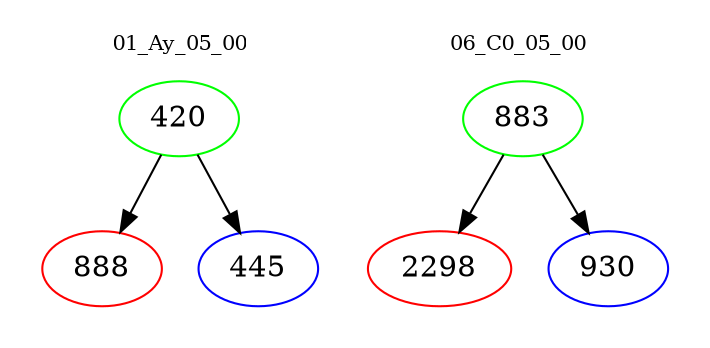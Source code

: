 digraph{
subgraph cluster_0 {
color = white
label = "01_Ay_05_00";
fontsize=10;
T0_420 [label="420", color="green"]
T0_420 -> T0_888 [color="black"]
T0_888 [label="888", color="red"]
T0_420 -> T0_445 [color="black"]
T0_445 [label="445", color="blue"]
}
subgraph cluster_1 {
color = white
label = "06_C0_05_00";
fontsize=10;
T1_883 [label="883", color="green"]
T1_883 -> T1_2298 [color="black"]
T1_2298 [label="2298", color="red"]
T1_883 -> T1_930 [color="black"]
T1_930 [label="930", color="blue"]
}
}
